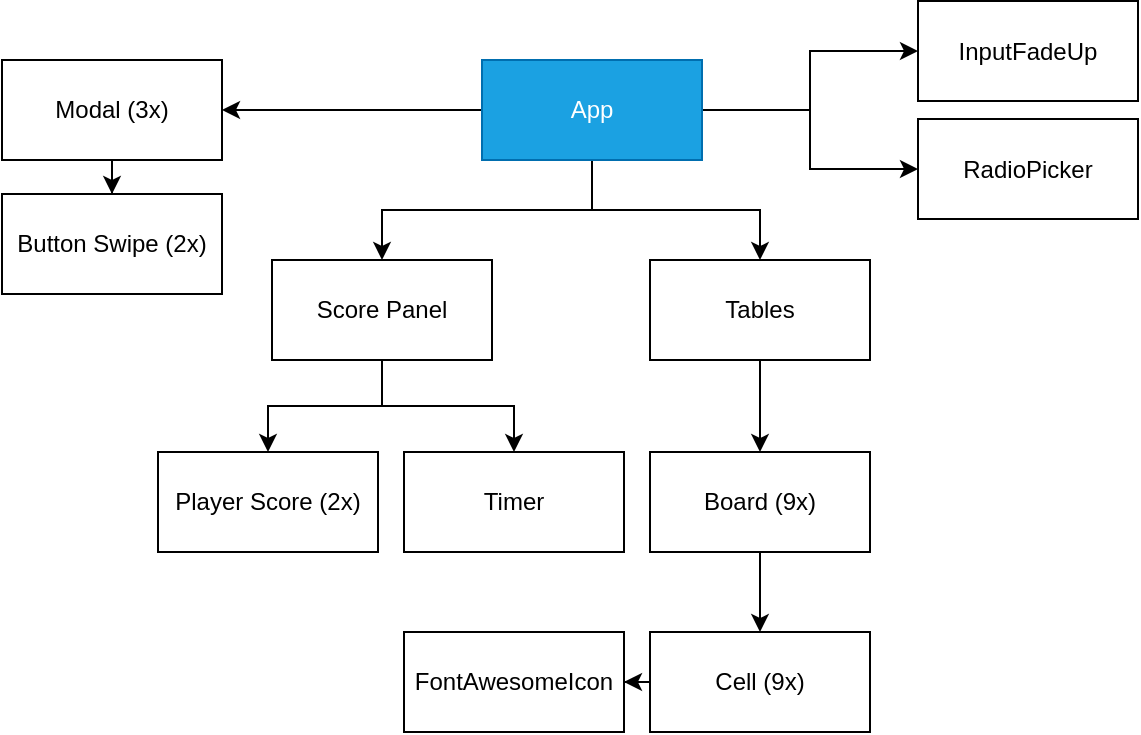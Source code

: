 <mxfile version="21.3.6" type="device">
  <diagram name="Página-1" id="-jQK2AIAdt8jSG-vghcO">
    <mxGraphModel dx="657" dy="379" grid="0" gridSize="10" guides="1" tooltips="1" connect="1" arrows="1" fold="1" page="1" pageScale="1" pageWidth="827" pageHeight="1169" math="0" shadow="0">
      <root>
        <mxCell id="0" />
        <mxCell id="1" parent="0" />
        <mxCell id="AqaovlnQakGWsVpFmgJH-102" style="edgeStyle=orthogonalEdgeStyle;rounded=0;orthogonalLoop=1;jettySize=auto;html=1;entryX=0.5;entryY=0;entryDx=0;entryDy=0;" edge="1" parent="1" source="AqaovlnQakGWsVpFmgJH-61" target="AqaovlnQakGWsVpFmgJH-64">
          <mxGeometry relative="1" as="geometry" />
        </mxCell>
        <mxCell id="AqaovlnQakGWsVpFmgJH-61" value="Tables" style="html=1;whiteSpace=wrap;" vertex="1" parent="1">
          <mxGeometry x="443" y="167" width="110" height="50" as="geometry" />
        </mxCell>
        <mxCell id="AqaovlnQakGWsVpFmgJH-101" style="edgeStyle=orthogonalEdgeStyle;rounded=0;orthogonalLoop=1;jettySize=auto;html=1;" edge="1" parent="1" source="AqaovlnQakGWsVpFmgJH-63" target="AqaovlnQakGWsVpFmgJH-70">
          <mxGeometry relative="1" as="geometry" />
        </mxCell>
        <mxCell id="AqaovlnQakGWsVpFmgJH-104" style="edgeStyle=orthogonalEdgeStyle;rounded=0;orthogonalLoop=1;jettySize=auto;html=1;entryX=0.5;entryY=0;entryDx=0;entryDy=0;" edge="1" parent="1" source="AqaovlnQakGWsVpFmgJH-63" target="AqaovlnQakGWsVpFmgJH-69">
          <mxGeometry relative="1" as="geometry" />
        </mxCell>
        <mxCell id="AqaovlnQakGWsVpFmgJH-63" value="Score Panel" style="html=1;whiteSpace=wrap;" vertex="1" parent="1">
          <mxGeometry x="254" y="167" width="110" height="50" as="geometry" />
        </mxCell>
        <mxCell id="AqaovlnQakGWsVpFmgJH-103" style="edgeStyle=orthogonalEdgeStyle;rounded=0;orthogonalLoop=1;jettySize=auto;html=1;entryX=0.5;entryY=0;entryDx=0;entryDy=0;" edge="1" parent="1" source="AqaovlnQakGWsVpFmgJH-64" target="AqaovlnQakGWsVpFmgJH-65">
          <mxGeometry relative="1" as="geometry" />
        </mxCell>
        <mxCell id="AqaovlnQakGWsVpFmgJH-64" value="Board (9x)" style="html=1;whiteSpace=wrap;" vertex="1" parent="1">
          <mxGeometry x="443" y="263" width="110" height="50" as="geometry" />
        </mxCell>
        <mxCell id="AqaovlnQakGWsVpFmgJH-114" style="edgeStyle=orthogonalEdgeStyle;rounded=0;orthogonalLoop=1;jettySize=auto;html=1;entryX=1;entryY=0.5;entryDx=0;entryDy=0;" edge="1" parent="1" source="AqaovlnQakGWsVpFmgJH-65" target="AqaovlnQakGWsVpFmgJH-113">
          <mxGeometry relative="1" as="geometry" />
        </mxCell>
        <mxCell id="AqaovlnQakGWsVpFmgJH-65" value="Cell (9x)" style="html=1;whiteSpace=wrap;" vertex="1" parent="1">
          <mxGeometry x="443" y="353" width="110" height="50" as="geometry" />
        </mxCell>
        <mxCell id="AqaovlnQakGWsVpFmgJH-100" style="edgeStyle=orthogonalEdgeStyle;rounded=0;orthogonalLoop=1;jettySize=auto;html=1;entryX=0.5;entryY=0;entryDx=0;entryDy=0;" edge="1" parent="1" source="AqaovlnQakGWsVpFmgJH-67" target="AqaovlnQakGWsVpFmgJH-83">
          <mxGeometry relative="1" as="geometry" />
        </mxCell>
        <mxCell id="AqaovlnQakGWsVpFmgJH-67" value="Modal (3x)" style="html=1;whiteSpace=wrap;" vertex="1" parent="1">
          <mxGeometry x="119" y="67" width="110" height="50" as="geometry" />
        </mxCell>
        <mxCell id="AqaovlnQakGWsVpFmgJH-69" value="Player Score (2x)" style="html=1;whiteSpace=wrap;" vertex="1" parent="1">
          <mxGeometry x="197" y="263" width="110" height="50" as="geometry" />
        </mxCell>
        <mxCell id="AqaovlnQakGWsVpFmgJH-70" value="Timer" style="html=1;whiteSpace=wrap;" vertex="1" parent="1">
          <mxGeometry x="320" y="263" width="110" height="50" as="geometry" />
        </mxCell>
        <mxCell id="AqaovlnQakGWsVpFmgJH-94" value="" style="edgeStyle=orthogonalEdgeStyle;rounded=0;orthogonalLoop=1;jettySize=auto;html=1;" edge="1" parent="1" source="AqaovlnQakGWsVpFmgJH-3" target="AqaovlnQakGWsVpFmgJH-63">
          <mxGeometry relative="1" as="geometry" />
        </mxCell>
        <mxCell id="AqaovlnQakGWsVpFmgJH-98" style="edgeStyle=orthogonalEdgeStyle;rounded=0;orthogonalLoop=1;jettySize=auto;html=1;" edge="1" parent="1" source="AqaovlnQakGWsVpFmgJH-3" target="AqaovlnQakGWsVpFmgJH-67">
          <mxGeometry relative="1" as="geometry" />
        </mxCell>
        <mxCell id="AqaovlnQakGWsVpFmgJH-99" style="edgeStyle=orthogonalEdgeStyle;rounded=0;orthogonalLoop=1;jettySize=auto;html=1;entryX=0.5;entryY=0;entryDx=0;entryDy=0;" edge="1" parent="1" source="AqaovlnQakGWsVpFmgJH-3" target="AqaovlnQakGWsVpFmgJH-61">
          <mxGeometry relative="1" as="geometry" />
        </mxCell>
        <mxCell id="AqaovlnQakGWsVpFmgJH-110" style="edgeStyle=orthogonalEdgeStyle;rounded=0;orthogonalLoop=1;jettySize=auto;html=1;entryX=0;entryY=0.5;entryDx=0;entryDy=0;" edge="1" parent="1" source="AqaovlnQakGWsVpFmgJH-3" target="AqaovlnQakGWsVpFmgJH-107">
          <mxGeometry relative="1" as="geometry" />
        </mxCell>
        <mxCell id="AqaovlnQakGWsVpFmgJH-111" style="edgeStyle=orthogonalEdgeStyle;rounded=0;orthogonalLoop=1;jettySize=auto;html=1;entryX=0;entryY=0.5;entryDx=0;entryDy=0;" edge="1" parent="1" source="AqaovlnQakGWsVpFmgJH-3" target="AqaovlnQakGWsVpFmgJH-108">
          <mxGeometry relative="1" as="geometry" />
        </mxCell>
        <mxCell id="AqaovlnQakGWsVpFmgJH-3" value="App" style="html=1;whiteSpace=wrap;fillColor=#1ba1e2;fontColor=#ffffff;strokeColor=#006EAF;" vertex="1" parent="1">
          <mxGeometry x="359" y="67" width="110" height="50" as="geometry" />
        </mxCell>
        <mxCell id="AqaovlnQakGWsVpFmgJH-83" value="Button Swipe (2x)" style="html=1;whiteSpace=wrap;" vertex="1" parent="1">
          <mxGeometry x="119" y="134" width="110" height="50" as="geometry" />
        </mxCell>
        <mxCell id="AqaovlnQakGWsVpFmgJH-107" value="InputFadeUp" style="html=1;whiteSpace=wrap;" vertex="1" parent="1">
          <mxGeometry x="577" y="37.5" width="110" height="50" as="geometry" />
        </mxCell>
        <mxCell id="AqaovlnQakGWsVpFmgJH-108" value="RadioPicker" style="html=1;whiteSpace=wrap;" vertex="1" parent="1">
          <mxGeometry x="577" y="96.5" width="110" height="50" as="geometry" />
        </mxCell>
        <mxCell id="AqaovlnQakGWsVpFmgJH-113" value="FontAwesomeIcon" style="html=1;whiteSpace=wrap;" vertex="1" parent="1">
          <mxGeometry x="320" y="353" width="110" height="50" as="geometry" />
        </mxCell>
      </root>
    </mxGraphModel>
  </diagram>
</mxfile>
